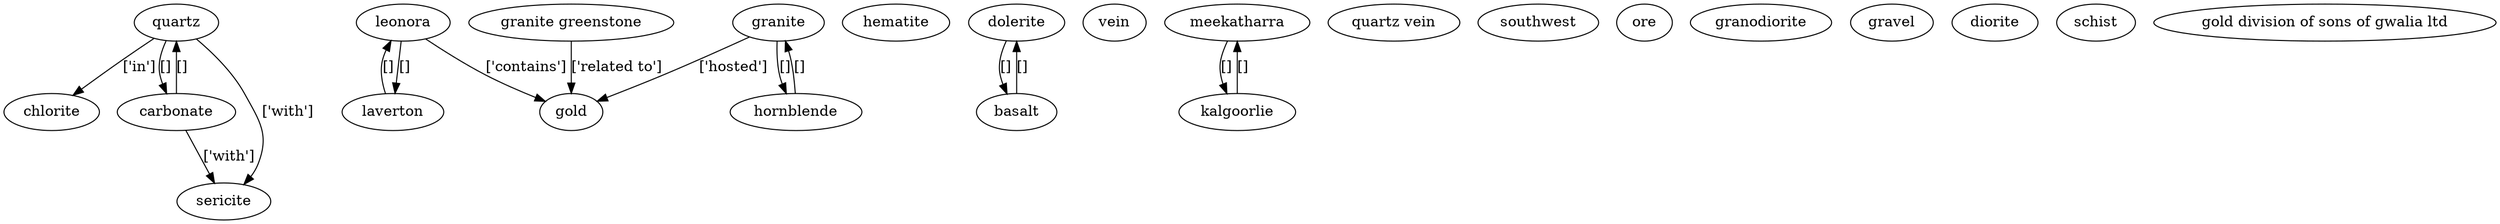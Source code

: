 strict digraph "ProcessGraph" {
quartz [group=MINERAL];
chlorite [group=MINERAL];
granite [group=ROCK];
gold [group=MINERAL];
hematite [group=MINERAL];
leonora [group=LOCATION];
dolerite [group=ROCK];
basalt [group=ROCK];
laverton [group=LOCATION];
vein [group=ROCK];
meekatharra [group=LOCATION];
kalgoorlie [group=LOCATION];
"quartz vein" [group=ROCK];
southwest [group=LOCATION];
carbonate [group=MINERAL];
sericite [group=MINERAL];
hornblende [group=MINERAL];
ore [group=ROCK];
"granite greenstone" [group=ROCK];
granodiorite [group=ROCK];
gravel [group=ROCK];
diorite [group=ROCK];
schist [group=ROCK];
"gold division of sons of gwalia ltd" [group=ORG];
quartz -> chlorite  [label="['in']"];
quartz -> carbonate  [label="[]"];
quartz -> sericite  [label="['with']"];
granite -> hornblende  [label="[]"];
granite -> gold  [label="['hosted']"];
leonora -> gold  [label="['contains']"];
leonora -> laverton  [label="[]"];
dolerite -> basalt  [label="[]"];
basalt -> dolerite  [label="[]"];
laverton -> leonora  [label="[]"];
meekatharra -> kalgoorlie  [label="[]"];
kalgoorlie -> meekatharra  [label="[]"];
carbonate -> quartz  [label="[]"];
carbonate -> sericite  [label="['with']"];
hornblende -> granite  [label="[]"];
"granite greenstone" -> gold  [label="['related to']"];
}
